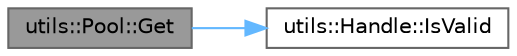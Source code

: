 digraph "utils::Pool::Get"
{
 // LATEX_PDF_SIZE
  bgcolor="transparent";
  edge [fontname=Helvetica,fontsize=10,labelfontname=Helvetica,labelfontsize=10];
  node [fontname=Helvetica,fontsize=10,shape=box,height=0.2,width=0.4];
  rankdir="LR";
  Node1 [id="Node000001",label="utils::Pool::Get",height=0.2,width=0.4,color="gray40", fillcolor="grey60", style="filled", fontcolor="black",tooltip="Retrieves a pointer to the object identified by a handle."];
  Node1 -> Node2 [id="edge1_Node000001_Node000002",color="steelblue1",style="solid",tooltip=" "];
  Node2 [id="Node000002",label="utils::Handle::IsValid",height=0.2,width=0.4,color="grey40", fillcolor="white", style="filled",URL="$classutils_1_1_handle.html#aff67975dbfd8d059d27787c51fa78722",tooltip="Checks whether the handle is valid."];
}
